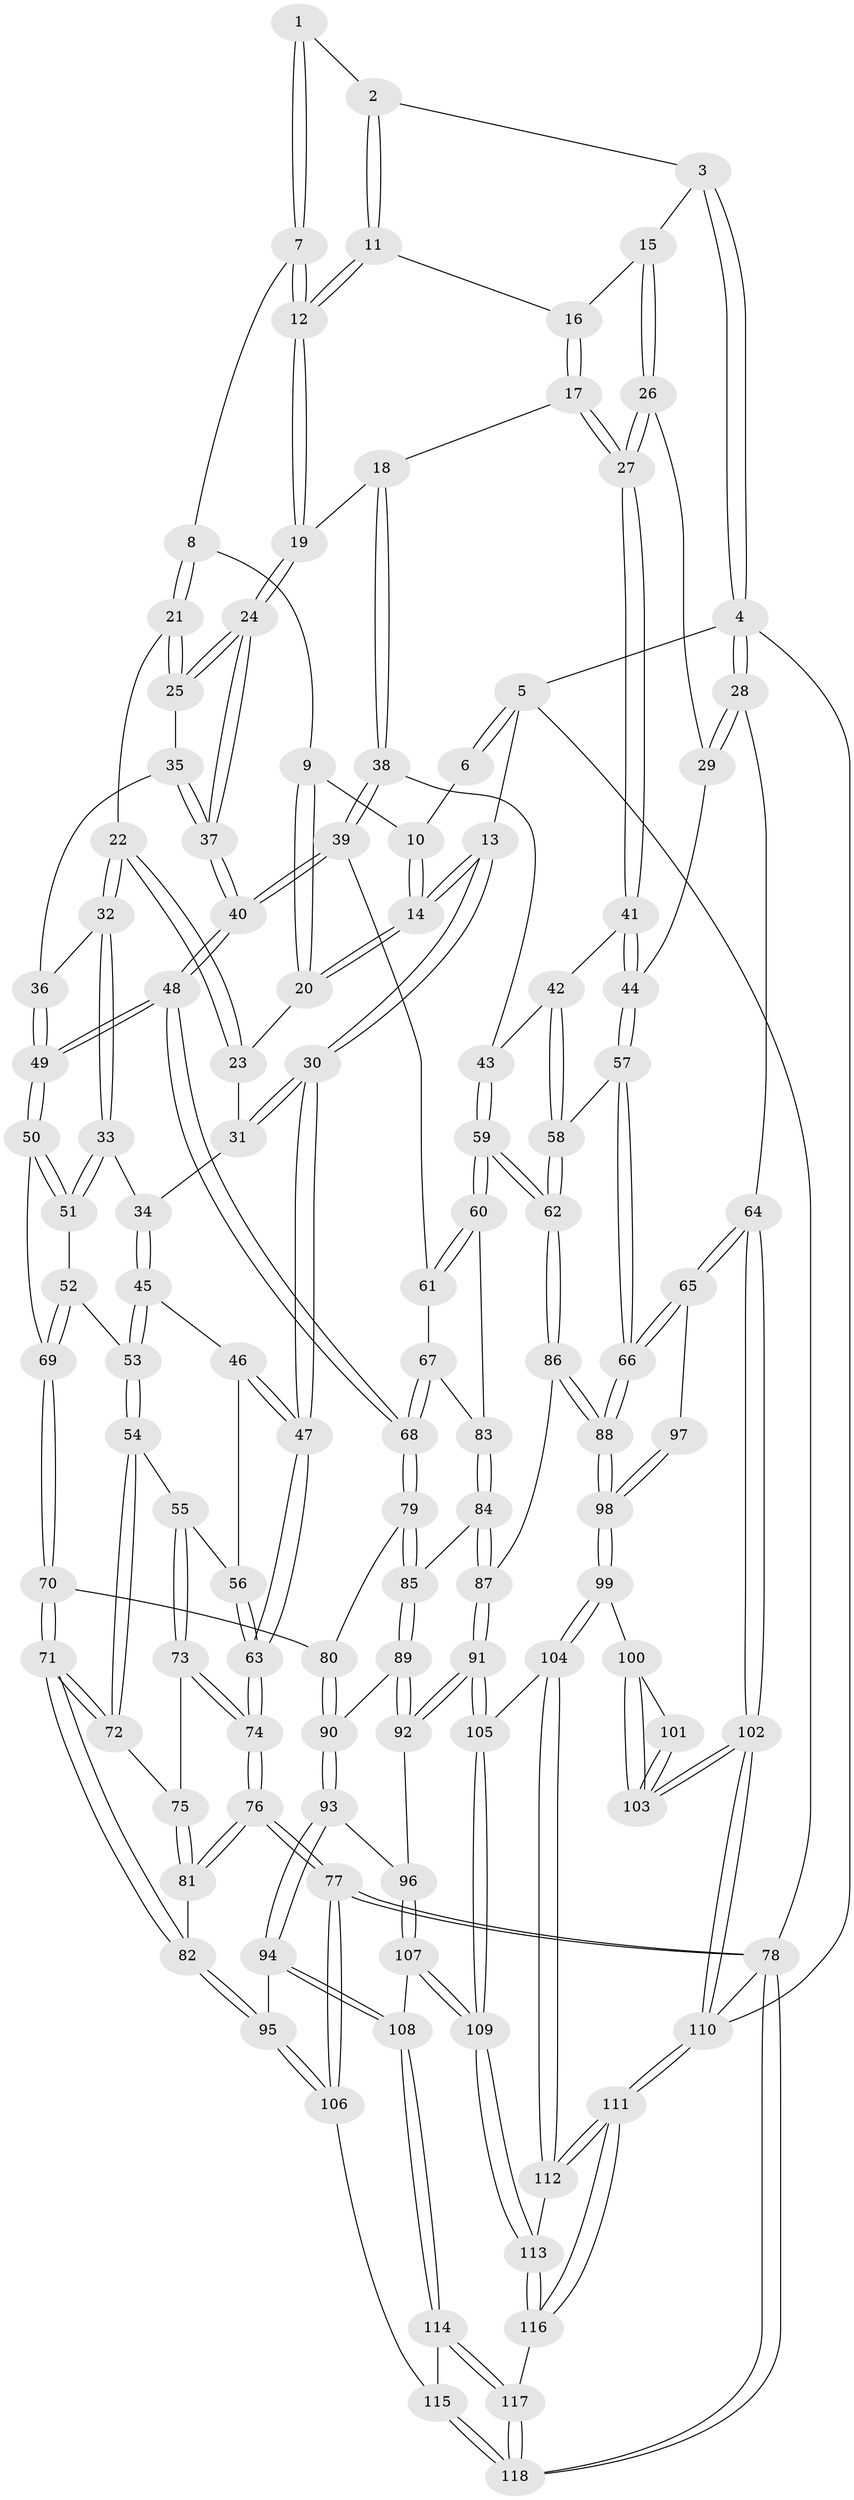 // Generated by graph-tools (version 1.1) at 2025/11/02/27/25 16:11:51]
// undirected, 118 vertices, 292 edges
graph export_dot {
graph [start="1"]
  node [color=gray90,style=filled];
  1 [pos="+0.3068086191968667+0"];
  2 [pos="+0.6221544366851812+0"];
  3 [pos="+1+0"];
  4 [pos="+1+0"];
  5 [pos="+0+0"];
  6 [pos="+0.3047158303659517+0"];
  7 [pos="+0.35931113558195193+0.1060823929112019"];
  8 [pos="+0.35461544296659575+0.10957017456848174"];
  9 [pos="+0.2792363408327719+0.12851888072019588"];
  10 [pos="+0.21300824505035099+0.07135250152505558"];
  11 [pos="+0.5627821802292265+0.06725966680459995"];
  12 [pos="+0.48088519070579194+0.13873709541596657"];
  13 [pos="+0+0.015003380094063712"];
  14 [pos="+0+0.0710208782657727"];
  15 [pos="+0.8219606793325906+0.13330882792047521"];
  16 [pos="+0.6419750961522219+0.12677520809798148"];
  17 [pos="+0.6444243866589289+0.2790132778316412"];
  18 [pos="+0.6054005241861511+0.29042787268293063"];
  19 [pos="+0.4956506299072391+0.23793426319370514"];
  20 [pos="+0.23272415437843985+0.17604644782496973"];
  21 [pos="+0.33539496108134415+0.2588342973060842"];
  22 [pos="+0.3007387077003728+0.2695497780920315"];
  23 [pos="+0.22751945486637098+0.21178753453807983"];
  24 [pos="+0.44652677445609174+0.2951413152739691"];
  25 [pos="+0.3623689418843499+0.27557832112235836"];
  26 [pos="+0.8237028409073519+0.14552210973624632"];
  27 [pos="+0.7274205548115436+0.29653246844934117"];
  28 [pos="+1+0.31305488606738247"];
  29 [pos="+0.958159710243204+0.2734698980860789"];
  30 [pos="+0+0.046876504541591854"];
  31 [pos="+0.18257679442942137+0.25655222372246406"];
  32 [pos="+0.2665356723248065+0.3369563941460252"];
  33 [pos="+0.23678354286249406+0.3465215739895378"];
  34 [pos="+0.18712524903433125+0.32354777419001535"];
  35 [pos="+0.3365205792307031+0.34716856586464145"];
  36 [pos="+0.2969699953618913+0.3537917041780886"];
  37 [pos="+0.43795967487813486+0.4006988755972434"];
  38 [pos="+0.5772233966815781+0.40110089417986106"];
  39 [pos="+0.4888407586170325+0.4196448823151323"];
  40 [pos="+0.43934547332935403+0.4087768736593856"];
  41 [pos="+0.7492416456488293+0.3424612203332326"];
  42 [pos="+0.6910012095752155+0.41567579980531255"];
  43 [pos="+0.5782528769779288+0.40213776093957054"];
  44 [pos="+0.8209208964092871+0.3873073364910911"];
  45 [pos="+0.12367464557071381+0.360507744373814"];
  46 [pos="+0.11963449310951518+0.36102061221986614"];
  47 [pos="+0+0.07454015631128838"];
  48 [pos="+0.3656784536676647+0.49781246469581375"];
  49 [pos="+0.35161222051107516+0.48887743883782386"];
  50 [pos="+0.29270525898796906+0.4701214017559568"];
  51 [pos="+0.23677042010351018+0.3486538321794042"];
  52 [pos="+0.19882703964539356+0.4580173986705087"];
  53 [pos="+0.19833457956858827+0.45813868398412655"];
  54 [pos="+0.1957016566732328+0.46055456054851146"];
  55 [pos="+0.09129511597728651+0.46356795889340086"];
  56 [pos="+0.08763133810692511+0.4330290397758808"];
  57 [pos="+0.8597519544026374+0.5115593655268253"];
  58 [pos="+0.6881580159488503+0.5349078083419428"];
  59 [pos="+0.6299768531413183+0.5584965386137142"];
  60 [pos="+0.5602907152646606+0.5473956489904334"];
  61 [pos="+0.5163699912477657+0.47855363892346225"];
  62 [pos="+0.6434373961494574+0.5673888858287978"];
  63 [pos="+0+0.32929344758941753"];
  64 [pos="+1+0.6138211701853696"];
  65 [pos="+0.9567596475537969+0.5807888878828245"];
  66 [pos="+0.9111253195225418+0.5498422813911439"];
  67 [pos="+0.47047860898545957+0.5338967072573171"];
  68 [pos="+0.3666186311194022+0.5090165241653316"];
  69 [pos="+0.24585125405494787+0.4701567184166178"];
  70 [pos="+0.19911131771698043+0.6272286123422056"];
  71 [pos="+0.1778509216385016+0.631459307118562"];
  72 [pos="+0.17577077918639708+0.5191726364169292"];
  73 [pos="+0.08408108111875333+0.481347452870597"];
  74 [pos="+0+0.3713677559070983"];
  75 [pos="+0.08401804057117651+0.4820803843839145"];
  76 [pos="+0+0.5979833448114023"];
  77 [pos="+0+1"];
  78 [pos="+0+1"];
  79 [pos="+0.3528322686088209+0.5769487982884347"];
  80 [pos="+0.2287980473763182+0.6249295426220722"];
  81 [pos="+0.046175046035633015+0.5939412037955095"];
  82 [pos="+0.14700278603868977+0.6504252347463552"];
  83 [pos="+0.5302090842094677+0.5566219737986292"];
  84 [pos="+0.487175808172132+0.6108018723164719"];
  85 [pos="+0.3901516276752133+0.628769269798751"];
  86 [pos="+0.6463074090011255+0.6513688629350837"];
  87 [pos="+0.5550537880752285+0.6813913167416221"];
  88 [pos="+0.6532239761126002+0.660326664360026"];
  89 [pos="+0.39612770209001685+0.6585864875702808"];
  90 [pos="+0.297158549448844+0.7259915154898606"];
  91 [pos="+0.48196784761842615+0.7454974849223872"];
  92 [pos="+0.4290036400390921+0.7255994158309801"];
  93 [pos="+0.2964858017128978+0.7339723077127672"];
  94 [pos="+0.25711214431203716+0.8343786177123682"];
  95 [pos="+0.1426978179884853+0.7190500227301007"];
  96 [pos="+0.4034228027980328+0.7515261443295888"];
  97 [pos="+0.7982466301526666+0.6829398812926137"];
  98 [pos="+0.6566386466543107+0.6653445716531395"];
  99 [pos="+0.6668719896861727+0.7938716715367068"];
  100 [pos="+0.7352747471525004+0.79018657660935"];
  101 [pos="+0.7973938358765558+0.7161489083359824"];
  102 [pos="+1+1"];
  103 [pos="+0.8521084738095352+0.8333751298880275"];
  104 [pos="+0.6664386015283249+0.7947338524763411"];
  105 [pos="+0.5249551343142764+0.8368436337808823"];
  106 [pos="+0+0.8839511550585966"];
  107 [pos="+0.3422831911716954+0.8364161218620001"];
  108 [pos="+0.26828009357904087+0.8588767110411815"];
  109 [pos="+0.49923757393955515+0.9134303466581694"];
  110 [pos="+1+1"];
  111 [pos="+1+1"];
  112 [pos="+0.7071957830813939+0.9402572650489687"];
  113 [pos="+0.5018979343899591+0.9333140679459593"];
  114 [pos="+0.2586070459386184+0.888137361134226"];
  115 [pos="+0.23941569501648574+0.8926110103205226"];
  116 [pos="+0.41408634419133045+1"];
  117 [pos="+0.3679365303881562+1"];
  118 [pos="+0+1"];
  1 -- 2;
  1 -- 7;
  1 -- 7;
  2 -- 3;
  2 -- 11;
  2 -- 11;
  3 -- 4;
  3 -- 4;
  3 -- 15;
  4 -- 5;
  4 -- 28;
  4 -- 28;
  4 -- 110;
  5 -- 6;
  5 -- 6;
  5 -- 13;
  5 -- 78;
  6 -- 10;
  7 -- 8;
  7 -- 12;
  7 -- 12;
  8 -- 9;
  8 -- 21;
  8 -- 21;
  9 -- 10;
  9 -- 20;
  9 -- 20;
  10 -- 14;
  10 -- 14;
  11 -- 12;
  11 -- 12;
  11 -- 16;
  12 -- 19;
  12 -- 19;
  13 -- 14;
  13 -- 14;
  13 -- 30;
  13 -- 30;
  14 -- 20;
  14 -- 20;
  15 -- 16;
  15 -- 26;
  15 -- 26;
  16 -- 17;
  16 -- 17;
  17 -- 18;
  17 -- 27;
  17 -- 27;
  18 -- 19;
  18 -- 38;
  18 -- 38;
  19 -- 24;
  19 -- 24;
  20 -- 23;
  21 -- 22;
  21 -- 25;
  21 -- 25;
  22 -- 23;
  22 -- 23;
  22 -- 32;
  22 -- 32;
  23 -- 31;
  24 -- 25;
  24 -- 25;
  24 -- 37;
  24 -- 37;
  25 -- 35;
  26 -- 27;
  26 -- 27;
  26 -- 29;
  27 -- 41;
  27 -- 41;
  28 -- 29;
  28 -- 29;
  28 -- 64;
  29 -- 44;
  30 -- 31;
  30 -- 31;
  30 -- 47;
  30 -- 47;
  31 -- 34;
  32 -- 33;
  32 -- 33;
  32 -- 36;
  33 -- 34;
  33 -- 51;
  33 -- 51;
  34 -- 45;
  34 -- 45;
  35 -- 36;
  35 -- 37;
  35 -- 37;
  36 -- 49;
  36 -- 49;
  37 -- 40;
  37 -- 40;
  38 -- 39;
  38 -- 39;
  38 -- 43;
  39 -- 40;
  39 -- 40;
  39 -- 61;
  40 -- 48;
  40 -- 48;
  41 -- 42;
  41 -- 44;
  41 -- 44;
  42 -- 43;
  42 -- 58;
  42 -- 58;
  43 -- 59;
  43 -- 59;
  44 -- 57;
  44 -- 57;
  45 -- 46;
  45 -- 53;
  45 -- 53;
  46 -- 47;
  46 -- 47;
  46 -- 56;
  47 -- 63;
  47 -- 63;
  48 -- 49;
  48 -- 49;
  48 -- 68;
  48 -- 68;
  49 -- 50;
  49 -- 50;
  50 -- 51;
  50 -- 51;
  50 -- 69;
  51 -- 52;
  52 -- 53;
  52 -- 69;
  52 -- 69;
  53 -- 54;
  53 -- 54;
  54 -- 55;
  54 -- 72;
  54 -- 72;
  55 -- 56;
  55 -- 73;
  55 -- 73;
  56 -- 63;
  56 -- 63;
  57 -- 58;
  57 -- 66;
  57 -- 66;
  58 -- 62;
  58 -- 62;
  59 -- 60;
  59 -- 60;
  59 -- 62;
  59 -- 62;
  60 -- 61;
  60 -- 61;
  60 -- 83;
  61 -- 67;
  62 -- 86;
  62 -- 86;
  63 -- 74;
  63 -- 74;
  64 -- 65;
  64 -- 65;
  64 -- 102;
  64 -- 102;
  65 -- 66;
  65 -- 66;
  65 -- 97;
  66 -- 88;
  66 -- 88;
  67 -- 68;
  67 -- 68;
  67 -- 83;
  68 -- 79;
  68 -- 79;
  69 -- 70;
  69 -- 70;
  70 -- 71;
  70 -- 71;
  70 -- 80;
  71 -- 72;
  71 -- 72;
  71 -- 82;
  71 -- 82;
  72 -- 75;
  73 -- 74;
  73 -- 74;
  73 -- 75;
  74 -- 76;
  74 -- 76;
  75 -- 81;
  75 -- 81;
  76 -- 77;
  76 -- 77;
  76 -- 81;
  76 -- 81;
  77 -- 78;
  77 -- 78;
  77 -- 106;
  77 -- 106;
  78 -- 118;
  78 -- 118;
  78 -- 110;
  79 -- 80;
  79 -- 85;
  79 -- 85;
  80 -- 90;
  80 -- 90;
  81 -- 82;
  82 -- 95;
  82 -- 95;
  83 -- 84;
  83 -- 84;
  84 -- 85;
  84 -- 87;
  84 -- 87;
  85 -- 89;
  85 -- 89;
  86 -- 87;
  86 -- 88;
  86 -- 88;
  87 -- 91;
  87 -- 91;
  88 -- 98;
  88 -- 98;
  89 -- 90;
  89 -- 92;
  89 -- 92;
  90 -- 93;
  90 -- 93;
  91 -- 92;
  91 -- 92;
  91 -- 105;
  91 -- 105;
  92 -- 96;
  93 -- 94;
  93 -- 94;
  93 -- 96;
  94 -- 95;
  94 -- 108;
  94 -- 108;
  95 -- 106;
  95 -- 106;
  96 -- 107;
  96 -- 107;
  97 -- 98;
  97 -- 98;
  98 -- 99;
  98 -- 99;
  99 -- 100;
  99 -- 104;
  99 -- 104;
  100 -- 101;
  100 -- 103;
  100 -- 103;
  101 -- 103;
  101 -- 103;
  102 -- 103;
  102 -- 103;
  102 -- 110;
  102 -- 110;
  104 -- 105;
  104 -- 112;
  104 -- 112;
  105 -- 109;
  105 -- 109;
  106 -- 115;
  107 -- 108;
  107 -- 109;
  107 -- 109;
  108 -- 114;
  108 -- 114;
  109 -- 113;
  109 -- 113;
  110 -- 111;
  110 -- 111;
  111 -- 112;
  111 -- 112;
  111 -- 116;
  111 -- 116;
  112 -- 113;
  113 -- 116;
  113 -- 116;
  114 -- 115;
  114 -- 117;
  114 -- 117;
  115 -- 118;
  115 -- 118;
  116 -- 117;
  117 -- 118;
  117 -- 118;
}

